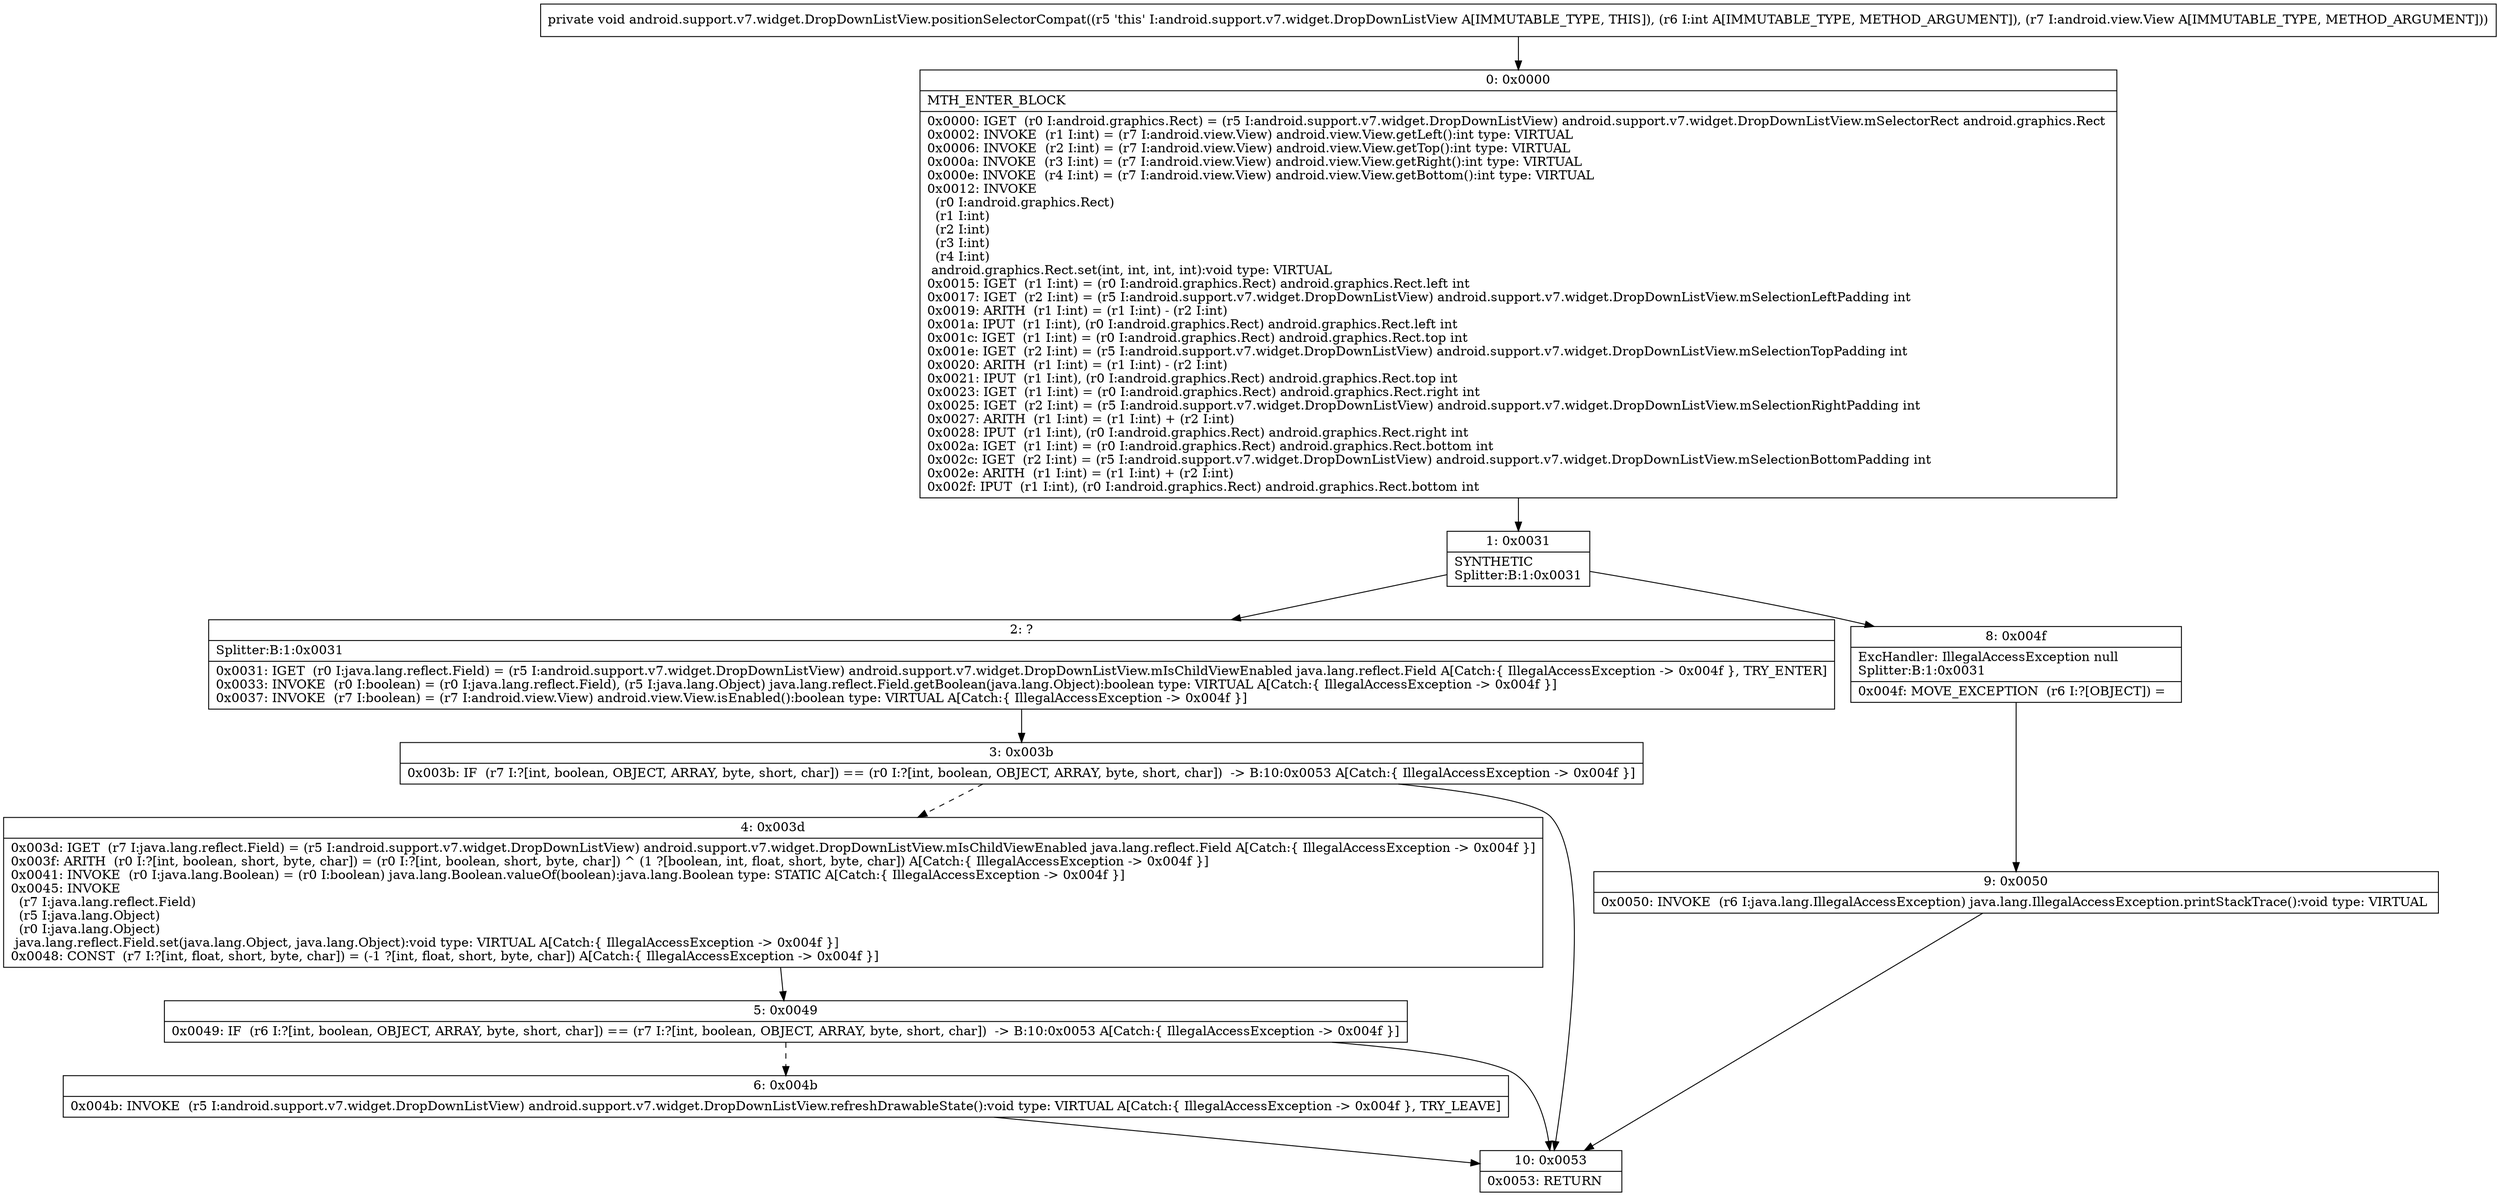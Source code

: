 digraph "CFG forandroid.support.v7.widget.DropDownListView.positionSelectorCompat(ILandroid\/view\/View;)V" {
Node_0 [shape=record,label="{0\:\ 0x0000|MTH_ENTER_BLOCK\l|0x0000: IGET  (r0 I:android.graphics.Rect) = (r5 I:android.support.v7.widget.DropDownListView) android.support.v7.widget.DropDownListView.mSelectorRect android.graphics.Rect \l0x0002: INVOKE  (r1 I:int) = (r7 I:android.view.View) android.view.View.getLeft():int type: VIRTUAL \l0x0006: INVOKE  (r2 I:int) = (r7 I:android.view.View) android.view.View.getTop():int type: VIRTUAL \l0x000a: INVOKE  (r3 I:int) = (r7 I:android.view.View) android.view.View.getRight():int type: VIRTUAL \l0x000e: INVOKE  (r4 I:int) = (r7 I:android.view.View) android.view.View.getBottom():int type: VIRTUAL \l0x0012: INVOKE  \l  (r0 I:android.graphics.Rect)\l  (r1 I:int)\l  (r2 I:int)\l  (r3 I:int)\l  (r4 I:int)\l android.graphics.Rect.set(int, int, int, int):void type: VIRTUAL \l0x0015: IGET  (r1 I:int) = (r0 I:android.graphics.Rect) android.graphics.Rect.left int \l0x0017: IGET  (r2 I:int) = (r5 I:android.support.v7.widget.DropDownListView) android.support.v7.widget.DropDownListView.mSelectionLeftPadding int \l0x0019: ARITH  (r1 I:int) = (r1 I:int) \- (r2 I:int) \l0x001a: IPUT  (r1 I:int), (r0 I:android.graphics.Rect) android.graphics.Rect.left int \l0x001c: IGET  (r1 I:int) = (r0 I:android.graphics.Rect) android.graphics.Rect.top int \l0x001e: IGET  (r2 I:int) = (r5 I:android.support.v7.widget.DropDownListView) android.support.v7.widget.DropDownListView.mSelectionTopPadding int \l0x0020: ARITH  (r1 I:int) = (r1 I:int) \- (r2 I:int) \l0x0021: IPUT  (r1 I:int), (r0 I:android.graphics.Rect) android.graphics.Rect.top int \l0x0023: IGET  (r1 I:int) = (r0 I:android.graphics.Rect) android.graphics.Rect.right int \l0x0025: IGET  (r2 I:int) = (r5 I:android.support.v7.widget.DropDownListView) android.support.v7.widget.DropDownListView.mSelectionRightPadding int \l0x0027: ARITH  (r1 I:int) = (r1 I:int) + (r2 I:int) \l0x0028: IPUT  (r1 I:int), (r0 I:android.graphics.Rect) android.graphics.Rect.right int \l0x002a: IGET  (r1 I:int) = (r0 I:android.graphics.Rect) android.graphics.Rect.bottom int \l0x002c: IGET  (r2 I:int) = (r5 I:android.support.v7.widget.DropDownListView) android.support.v7.widget.DropDownListView.mSelectionBottomPadding int \l0x002e: ARITH  (r1 I:int) = (r1 I:int) + (r2 I:int) \l0x002f: IPUT  (r1 I:int), (r0 I:android.graphics.Rect) android.graphics.Rect.bottom int \l}"];
Node_1 [shape=record,label="{1\:\ 0x0031|SYNTHETIC\lSplitter:B:1:0x0031\l}"];
Node_2 [shape=record,label="{2\:\ ?|Splitter:B:1:0x0031\l|0x0031: IGET  (r0 I:java.lang.reflect.Field) = (r5 I:android.support.v7.widget.DropDownListView) android.support.v7.widget.DropDownListView.mIsChildViewEnabled java.lang.reflect.Field A[Catch:\{ IllegalAccessException \-\> 0x004f \}, TRY_ENTER]\l0x0033: INVOKE  (r0 I:boolean) = (r0 I:java.lang.reflect.Field), (r5 I:java.lang.Object) java.lang.reflect.Field.getBoolean(java.lang.Object):boolean type: VIRTUAL A[Catch:\{ IllegalAccessException \-\> 0x004f \}]\l0x0037: INVOKE  (r7 I:boolean) = (r7 I:android.view.View) android.view.View.isEnabled():boolean type: VIRTUAL A[Catch:\{ IllegalAccessException \-\> 0x004f \}]\l}"];
Node_3 [shape=record,label="{3\:\ 0x003b|0x003b: IF  (r7 I:?[int, boolean, OBJECT, ARRAY, byte, short, char]) == (r0 I:?[int, boolean, OBJECT, ARRAY, byte, short, char])  \-\> B:10:0x0053 A[Catch:\{ IllegalAccessException \-\> 0x004f \}]\l}"];
Node_4 [shape=record,label="{4\:\ 0x003d|0x003d: IGET  (r7 I:java.lang.reflect.Field) = (r5 I:android.support.v7.widget.DropDownListView) android.support.v7.widget.DropDownListView.mIsChildViewEnabled java.lang.reflect.Field A[Catch:\{ IllegalAccessException \-\> 0x004f \}]\l0x003f: ARITH  (r0 I:?[int, boolean, short, byte, char]) = (r0 I:?[int, boolean, short, byte, char]) ^ (1 ?[boolean, int, float, short, byte, char]) A[Catch:\{ IllegalAccessException \-\> 0x004f \}]\l0x0041: INVOKE  (r0 I:java.lang.Boolean) = (r0 I:boolean) java.lang.Boolean.valueOf(boolean):java.lang.Boolean type: STATIC A[Catch:\{ IllegalAccessException \-\> 0x004f \}]\l0x0045: INVOKE  \l  (r7 I:java.lang.reflect.Field)\l  (r5 I:java.lang.Object)\l  (r0 I:java.lang.Object)\l java.lang.reflect.Field.set(java.lang.Object, java.lang.Object):void type: VIRTUAL A[Catch:\{ IllegalAccessException \-\> 0x004f \}]\l0x0048: CONST  (r7 I:?[int, float, short, byte, char]) = (\-1 ?[int, float, short, byte, char]) A[Catch:\{ IllegalAccessException \-\> 0x004f \}]\l}"];
Node_5 [shape=record,label="{5\:\ 0x0049|0x0049: IF  (r6 I:?[int, boolean, OBJECT, ARRAY, byte, short, char]) == (r7 I:?[int, boolean, OBJECT, ARRAY, byte, short, char])  \-\> B:10:0x0053 A[Catch:\{ IllegalAccessException \-\> 0x004f \}]\l}"];
Node_6 [shape=record,label="{6\:\ 0x004b|0x004b: INVOKE  (r5 I:android.support.v7.widget.DropDownListView) android.support.v7.widget.DropDownListView.refreshDrawableState():void type: VIRTUAL A[Catch:\{ IllegalAccessException \-\> 0x004f \}, TRY_LEAVE]\l}"];
Node_8 [shape=record,label="{8\:\ 0x004f|ExcHandler: IllegalAccessException null\lSplitter:B:1:0x0031\l|0x004f: MOVE_EXCEPTION  (r6 I:?[OBJECT]) =  \l}"];
Node_9 [shape=record,label="{9\:\ 0x0050|0x0050: INVOKE  (r6 I:java.lang.IllegalAccessException) java.lang.IllegalAccessException.printStackTrace():void type: VIRTUAL \l}"];
Node_10 [shape=record,label="{10\:\ 0x0053|0x0053: RETURN   \l}"];
MethodNode[shape=record,label="{private void android.support.v7.widget.DropDownListView.positionSelectorCompat((r5 'this' I:android.support.v7.widget.DropDownListView A[IMMUTABLE_TYPE, THIS]), (r6 I:int A[IMMUTABLE_TYPE, METHOD_ARGUMENT]), (r7 I:android.view.View A[IMMUTABLE_TYPE, METHOD_ARGUMENT])) }"];
MethodNode -> Node_0;
Node_0 -> Node_1;
Node_1 -> Node_2;
Node_1 -> Node_8;
Node_2 -> Node_3;
Node_3 -> Node_4[style=dashed];
Node_3 -> Node_10;
Node_4 -> Node_5;
Node_5 -> Node_6[style=dashed];
Node_5 -> Node_10;
Node_6 -> Node_10;
Node_8 -> Node_9;
Node_9 -> Node_10;
}

